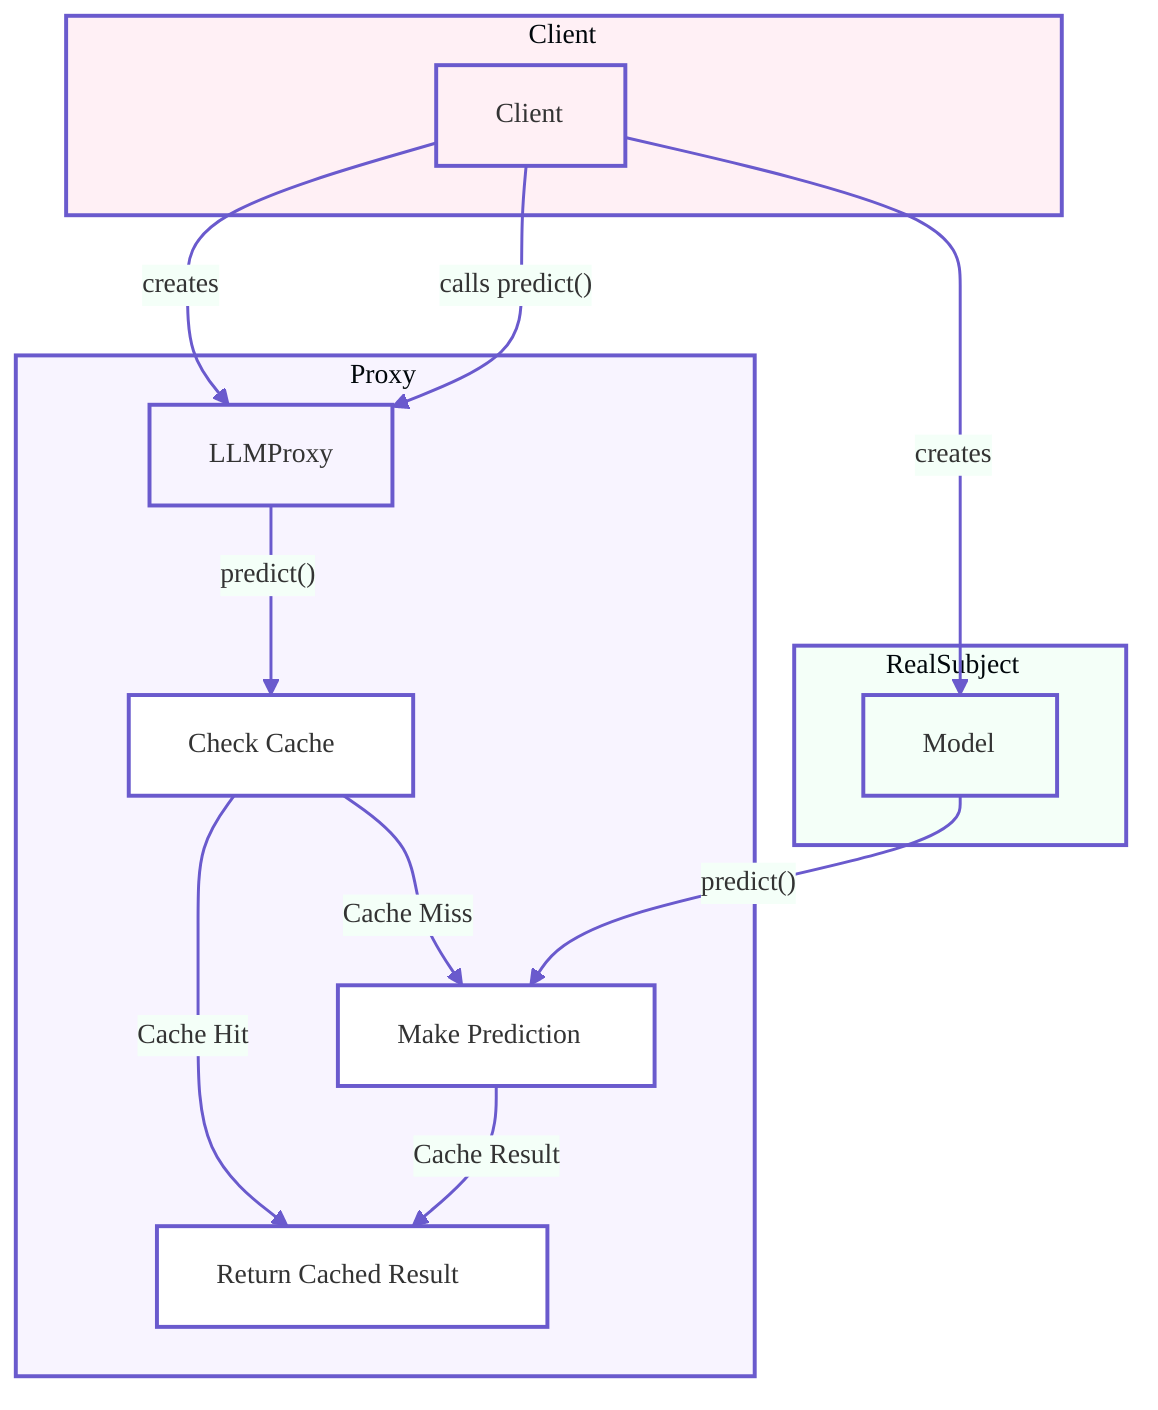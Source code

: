 %%{init: {'theme': 'base', 'themeVariables': { 
    'primaryColor': '#f8f4ff', 
    'secondaryColor': '#f4fff8', 
    'tertiaryColor': '#fff8f4', 
    'mainBkg': '#ffffff', 
    'nodeBorder': '#6a5acd', 
    'clusterBkg': '#fafafa', 
    'clusterBorder': '#6a5acd', 
    'lineColor': '#6a5acd', 
    'fontFamily': 'Helvetica, Arial, sans-serif', 
    'fontSize': '14px' 
}}}%%

flowchart TB
    subgraph Proxy
        style Proxy fill:#f8f4ff,stroke:#6a5acd,stroke-width:2px
        LP["LLMProxy"]
        LP -->|"predict()"| PC["Check Cache"]
        PC -->|"Cache Hit"| CR["Return Cached Result"]
        PC -->|"Cache Miss"| MP["Make Prediction"]
        MP -->|"Cache Result"| CR
    end

    subgraph RealSubject
        style RealSubject fill:#f4fff8,stroke:#6a5acd,stroke-width:2px
        M["Model"]
        M -->|"predict()"| MP["Make Prediction"]
    end

    subgraph Client
        style Client fill:#fff0f5,stroke:#6a5acd,stroke-width:2px
        CL["Client"]
        CL -->|"creates"| M
        CL -->|"creates"| LP
        CL -->|"calls predict()"| LP
    end

    classDef proxy fill:#f8f4ff,stroke:#6a5acd,stroke-width:2px
    classDef realSubject fill:#f4fff8,stroke:#6a5acd,stroke-width:2px
    classDef client fill:#fff0f5,stroke:#6a5acd,stroke-width:2px
    classDef operation fill:#ffffff,stroke:#6a5acd,stroke-width:2px

    class LP proxy
    class M realSubject
    class CL client
    class PC,CR,MP operation

    linkStyle default stroke:#6a5acd,stroke-width:1.5px